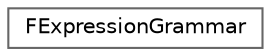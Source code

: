 digraph "Graphical Class Hierarchy"
{
 // INTERACTIVE_SVG=YES
 // LATEX_PDF_SIZE
  bgcolor="transparent";
  edge [fontname=Helvetica,fontsize=10,labelfontname=Helvetica,labelfontsize=10];
  node [fontname=Helvetica,fontsize=10,shape=box,height=0.2,width=0.4];
  rankdir="LR";
  Node0 [id="Node000000",label="FExpressionGrammar",height=0.2,width=0.4,color="grey40", fillcolor="white", style="filled",URL="$d2/dc5/classFExpressionGrammar.html",tooltip="A lexical gammer defining how to parse an expression."];
}
